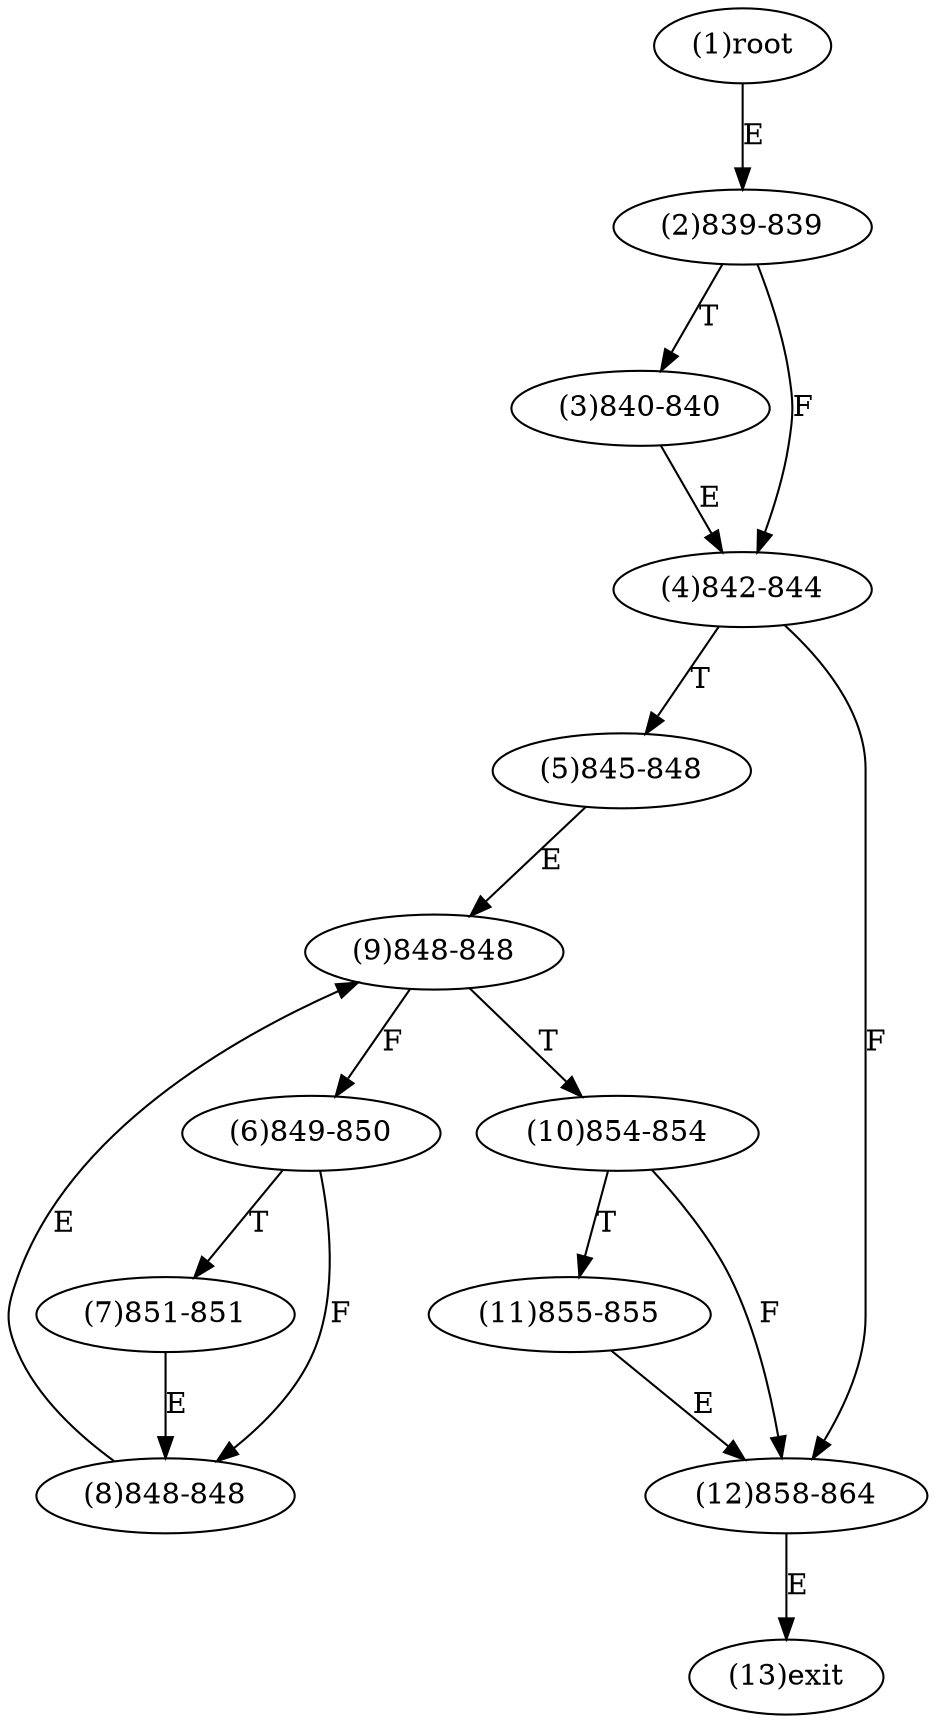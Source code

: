 digraph "" { 
1[ label="(1)root"];
2[ label="(2)839-839"];
3[ label="(3)840-840"];
4[ label="(4)842-844"];
5[ label="(5)845-848"];
6[ label="(6)849-850"];
7[ label="(7)851-851"];
8[ label="(8)848-848"];
9[ label="(9)848-848"];
10[ label="(10)854-854"];
11[ label="(11)855-855"];
12[ label="(12)858-864"];
13[ label="(13)exit"];
1->2[ label="E"];
2->4[ label="F"];
2->3[ label="T"];
3->4[ label="E"];
4->12[ label="F"];
4->5[ label="T"];
5->9[ label="E"];
6->8[ label="F"];
6->7[ label="T"];
7->8[ label="E"];
8->9[ label="E"];
9->6[ label="F"];
9->10[ label="T"];
10->12[ label="F"];
10->11[ label="T"];
11->12[ label="E"];
12->13[ label="E"];
}